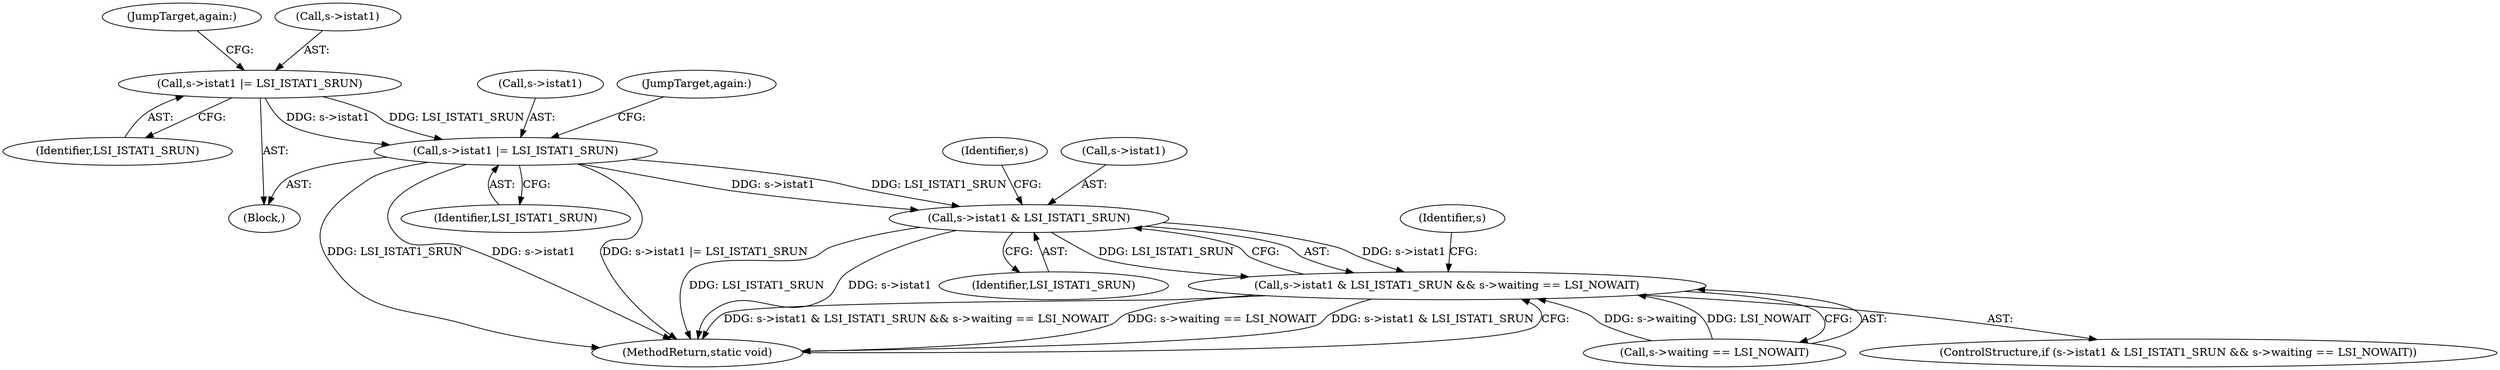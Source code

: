 digraph "0_qemu_de594e47659029316bbf9391efb79da0a1a08e08@pointer" {
"1000162" [label="(Call,s->istat1 & LSI_ISTAT1_SRUN)"];
"1000123" [label="(Call,s->istat1 |= LSI_ISTAT1_SRUN)"];
"1000117" [label="(Call,s->istat1 |= LSI_ISTAT1_SRUN)"];
"1000161" [label="(Call,s->istat1 & LSI_ISTAT1_SRUN && s->waiting == LSI_NOWAIT)"];
"1000123" [label="(Call,s->istat1 |= LSI_ISTAT1_SRUN)"];
"1000180" [label="(MethodReturn,static void)"];
"1000167" [label="(Call,s->waiting == LSI_NOWAIT)"];
"1000163" [label="(Call,s->istat1)"];
"1000162" [label="(Call,s->istat1 & LSI_ISTAT1_SRUN)"];
"1000169" [label="(Identifier,s)"];
"1000161" [label="(Call,s->istat1 & LSI_ISTAT1_SRUN && s->waiting == LSI_NOWAIT)"];
"1000117" [label="(Call,s->istat1 |= LSI_ISTAT1_SRUN)"];
"1000121" [label="(Identifier,LSI_ISTAT1_SRUN)"];
"1000103" [label="(Block,)"];
"1000122" [label="(JumpTarget,again:)"];
"1000160" [label="(ControlStructure,if (s->istat1 & LSI_ISTAT1_SRUN && s->waiting == LSI_NOWAIT))"];
"1000127" [label="(Identifier,LSI_ISTAT1_SRUN)"];
"1000176" [label="(Identifier,s)"];
"1000166" [label="(Identifier,LSI_ISTAT1_SRUN)"];
"1000118" [label="(Call,s->istat1)"];
"1000128" [label="(JumpTarget,again:)"];
"1000124" [label="(Call,s->istat1)"];
"1000162" -> "1000161"  [label="AST: "];
"1000162" -> "1000166"  [label="CFG: "];
"1000163" -> "1000162"  [label="AST: "];
"1000166" -> "1000162"  [label="AST: "];
"1000169" -> "1000162"  [label="CFG: "];
"1000161" -> "1000162"  [label="CFG: "];
"1000162" -> "1000180"  [label="DDG: LSI_ISTAT1_SRUN"];
"1000162" -> "1000180"  [label="DDG: s->istat1"];
"1000162" -> "1000161"  [label="DDG: s->istat1"];
"1000162" -> "1000161"  [label="DDG: LSI_ISTAT1_SRUN"];
"1000123" -> "1000162"  [label="DDG: s->istat1"];
"1000123" -> "1000162"  [label="DDG: LSI_ISTAT1_SRUN"];
"1000123" -> "1000103"  [label="AST: "];
"1000123" -> "1000127"  [label="CFG: "];
"1000124" -> "1000123"  [label="AST: "];
"1000127" -> "1000123"  [label="AST: "];
"1000128" -> "1000123"  [label="CFG: "];
"1000123" -> "1000180"  [label="DDG: s->istat1 |= LSI_ISTAT1_SRUN"];
"1000123" -> "1000180"  [label="DDG: LSI_ISTAT1_SRUN"];
"1000123" -> "1000180"  [label="DDG: s->istat1"];
"1000117" -> "1000123"  [label="DDG: s->istat1"];
"1000117" -> "1000123"  [label="DDG: LSI_ISTAT1_SRUN"];
"1000117" -> "1000103"  [label="AST: "];
"1000117" -> "1000121"  [label="CFG: "];
"1000118" -> "1000117"  [label="AST: "];
"1000121" -> "1000117"  [label="AST: "];
"1000122" -> "1000117"  [label="CFG: "];
"1000161" -> "1000160"  [label="AST: "];
"1000161" -> "1000167"  [label="CFG: "];
"1000167" -> "1000161"  [label="AST: "];
"1000176" -> "1000161"  [label="CFG: "];
"1000180" -> "1000161"  [label="CFG: "];
"1000161" -> "1000180"  [label="DDG: s->istat1 & LSI_ISTAT1_SRUN && s->waiting == LSI_NOWAIT"];
"1000161" -> "1000180"  [label="DDG: s->waiting == LSI_NOWAIT"];
"1000161" -> "1000180"  [label="DDG: s->istat1 & LSI_ISTAT1_SRUN"];
"1000167" -> "1000161"  [label="DDG: s->waiting"];
"1000167" -> "1000161"  [label="DDG: LSI_NOWAIT"];
}
